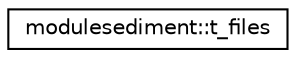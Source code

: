 digraph "Graphical Class Hierarchy"
{
 // LATEX_PDF_SIZE
  edge [fontname="Helvetica",fontsize="10",labelfontname="Helvetica",labelfontsize="10"];
  node [fontname="Helvetica",fontsize="10",shape=record];
  rankdir="LR";
  Node0 [label="modulesediment::t_files",height=0.2,width=0.4,color="black", fillcolor="white", style="filled",URL="$structmodulesediment_1_1t__files.html",tooltip=" "];
}
